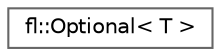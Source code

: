 digraph "Graphical Class Hierarchy"
{
 // INTERACTIVE_SVG=YES
 // LATEX_PDF_SIZE
  bgcolor="transparent";
  edge [fontname=Helvetica,fontsize=10,labelfontname=Helvetica,labelfontsize=10];
  node [fontname=Helvetica,fontsize=10,shape=box,height=0.2,width=0.4];
  rankdir="LR";
  Node0 [id="Node000000",label="fl::Optional\< T \>",height=0.2,width=0.4,color="grey40", fillcolor="white", style="filled",URL="$dd/dd8/classfl_1_1_optional.html",tooltip=" "];
}
